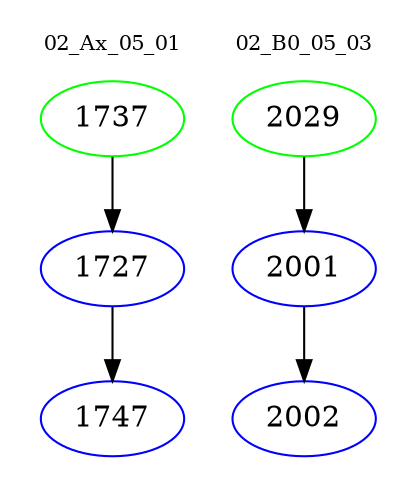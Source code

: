 digraph{
subgraph cluster_0 {
color = white
label = "02_Ax_05_01";
fontsize=10;
T0_1737 [label="1737", color="green"]
T0_1737 -> T0_1727 [color="black"]
T0_1727 [label="1727", color="blue"]
T0_1727 -> T0_1747 [color="black"]
T0_1747 [label="1747", color="blue"]
}
subgraph cluster_1 {
color = white
label = "02_B0_05_03";
fontsize=10;
T1_2029 [label="2029", color="green"]
T1_2029 -> T1_2001 [color="black"]
T1_2001 [label="2001", color="blue"]
T1_2001 -> T1_2002 [color="black"]
T1_2002 [label="2002", color="blue"]
}
}
